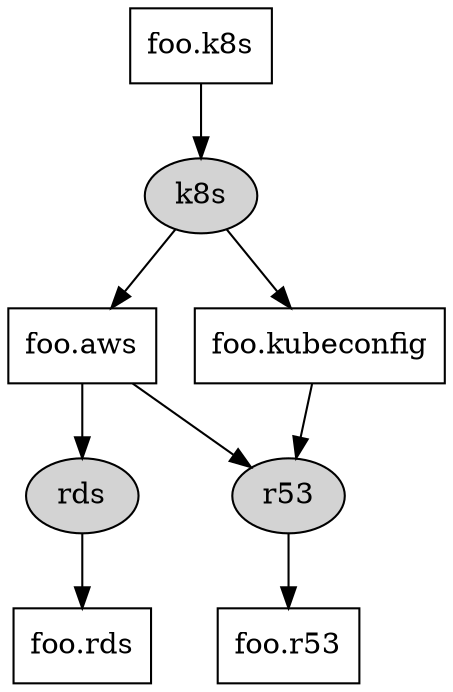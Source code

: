 digraph G {
	"foo.k8s" [shape=box];
	"foo.aws" [shape=box];
	"foo.kubeconfig" [shape=box];
	"foo.rds" [shape=box];
	"foo.r53" [shape=box];

	k8s [style=filled];
	rds [style=filled];
	r53 [style=filled];

	"foo.k8s" -> k8s -> {"foo.aws", "foo.kubeconfig"};
	"foo.aws" -> rds -> "foo.rds";
	{"foo.aws", "foo.kubeconfig"} -> r53 -> "foo.r53";
}
